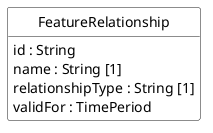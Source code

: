 @startuml
hide circle
hide methods
hide stereotype
show <<Enumeration>> stereotype
skinparam class {
   BackgroundColor<<Enumeration>> #E6F5F7
   BackgroundColor<<Ref>> #FFFFE0
   BackgroundColor<<Pivot>> #FFFFFFF
   BackgroundColor<<SimpleType>> #E2F0DA
   BackgroundColor #FCF2E3
}

class FeatureRelationship <<Pivot>> {
    id : String
    name : String [1]
    relationshipType : String [1]
    validFor : TimePeriod
}


@enduml